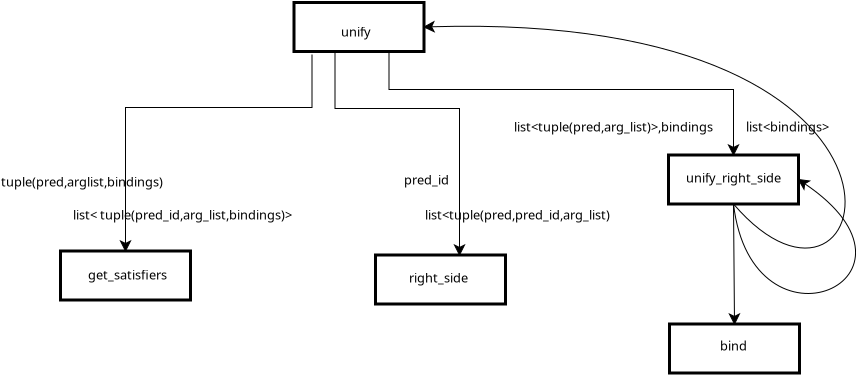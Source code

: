 <?xml version="1.0" encoding="UTF-8"?>
<dia:diagram xmlns:dia="http://www.lysator.liu.se/~alla/dia/">
  <dia:layer name="Background" visible="true">
    <dia:object type="Standard - Box" version="0" id="O0">
      <dia:attribute name="obj_pos">
        <dia:point val="15.6,5.45"/>
      </dia:attribute>
      <dia:attribute name="obj_bb">
        <dia:rectangle val="15.525,5.375;22.175,7.975"/>
      </dia:attribute>
      <dia:attribute name="elem_corner">
        <dia:point val="15.6,5.45"/>
      </dia:attribute>
      <dia:attribute name="elem_width">
        <dia:real val="6.5"/>
      </dia:attribute>
      <dia:attribute name="elem_height">
        <dia:real val="2.45"/>
      </dia:attribute>
      <dia:attribute name="border_width">
        <dia:real val="0.15"/>
      </dia:attribute>
      <dia:attribute name="show_background">
        <dia:boolean val="true"/>
      </dia:attribute>
    </dia:object>
    <dia:object type="Standard - Text" version="0" id="O1">
      <dia:attribute name="obj_pos">
        <dia:point val="17.95,7.15"/>
      </dia:attribute>
      <dia:attribute name="obj_bb">
        <dia:rectangle val="17.933,6.582;19.35,7.585"/>
      </dia:attribute>
      <dia:attribute name="text">
        <dia:composite type="text">
          <dia:attribute name="string">
            <dia:string>#unify#</dia:string>
          </dia:attribute>
          <dia:attribute name="font">
            <dia:font family="sans" style="0" name="Helvetica"/>
          </dia:attribute>
          <dia:attribute name="height">
            <dia:real val="0.8"/>
          </dia:attribute>
          <dia:attribute name="pos">
            <dia:point val="17.95,7.15"/>
          </dia:attribute>
          <dia:attribute name="color">
            <dia:color val="#000000"/>
          </dia:attribute>
          <dia:attribute name="alignment">
            <dia:enum val="0"/>
          </dia:attribute>
        </dia:composite>
      </dia:attribute>
    </dia:object>
    <dia:object type="Standard - Line" version="0" id="O2">
      <dia:attribute name="obj_pos">
        <dia:point val="37.575,15.525"/>
      </dia:attribute>
      <dia:attribute name="obj_bb">
        <dia:rectangle val="37.125,15.525;38.125,21.529"/>
      </dia:attribute>
      <dia:attribute name="conn_endpoints">
        <dia:point val="37.575,15.525"/>
        <dia:point val="37.625,21.525"/>
      </dia:attribute>
      <dia:attribute name="numcp">
        <dia:int val="1"/>
      </dia:attribute>
      <dia:attribute name="line_width">
        <dia:real val="0"/>
      </dia:attribute>
      <dia:attribute name="end_arrow">
        <dia:enum val="22"/>
      </dia:attribute>
      <dia:attribute name="end_arrow_length">
        <dia:real val="0.5"/>
      </dia:attribute>
      <dia:attribute name="end_arrow_width">
        <dia:real val="0.5"/>
      </dia:attribute>
      <dia:connections>
        <dia:connection handle="0" to="O5" connection="6"/>
        <dia:connection handle="1" to="O11" connection="1"/>
      </dia:connections>
    </dia:object>
    <dia:object type="Standard - BezierLine" version="0" id="O3">
      <dia:attribute name="obj_pos">
        <dia:point val="37.575,15.525"/>
      </dia:attribute>
      <dia:attribute name="obj_bb">
        <dia:rectangle val="22.085,6.175;43.127,17.729"/>
      </dia:attribute>
      <dia:attribute name="bez_points">
        <dia:point val="37.575,15.525"/>
        <dia:point val="44.7,23.85"/>
        <dia:point val="49.558,5.85"/>
        <dia:point val="22.1,6.675"/>
      </dia:attribute>
      <dia:attribute name="corner_types">
        <dia:enum val="0"/>
        <dia:enum val="0"/>
      </dia:attribute>
      <dia:attribute name="line_width">
        <dia:real val="0"/>
      </dia:attribute>
      <dia:attribute name="end_arrow">
        <dia:enum val="22"/>
      </dia:attribute>
      <dia:attribute name="end_arrow_length">
        <dia:real val="0.5"/>
      </dia:attribute>
      <dia:attribute name="end_arrow_width">
        <dia:real val="0.5"/>
      </dia:attribute>
      <dia:connections>
        <dia:connection handle="0" to="O5" connection="6"/>
        <dia:connection handle="3" to="O0" connection="4"/>
      </dia:connections>
    </dia:object>
    <dia:object type="Standard - BezierLine" version="0" id="O4">
      <dia:attribute name="obj_pos">
        <dia:point val="37.575,15.525"/>
      </dia:attribute>
      <dia:attribute name="obj_bb">
        <dia:rectangle val="37.575,13.886;43.556,19.986"/>
      </dia:attribute>
      <dia:attribute name="bez_points">
        <dia:point val="37.575,15.525"/>
        <dia:point val="38.508,23.55"/>
        <dia:point val="48.158,19.25"/>
        <dia:point val="40.825,14.3"/>
      </dia:attribute>
      <dia:attribute name="corner_types">
        <dia:enum val="0"/>
        <dia:enum val="0"/>
      </dia:attribute>
      <dia:attribute name="line_width">
        <dia:real val="0"/>
      </dia:attribute>
      <dia:attribute name="end_arrow">
        <dia:enum val="22"/>
      </dia:attribute>
      <dia:attribute name="end_arrow_length">
        <dia:real val="0.5"/>
      </dia:attribute>
      <dia:attribute name="end_arrow_width">
        <dia:real val="0.5"/>
      </dia:attribute>
      <dia:connections>
        <dia:connection handle="0" to="O5" connection="6"/>
        <dia:connection handle="3" to="O5" connection="4"/>
      </dia:connections>
    </dia:object>
    <dia:group>
      <dia:object type="Standard - Box" version="0" id="O5">
        <dia:attribute name="obj_pos">
          <dia:point val="34.325,13.075"/>
        </dia:attribute>
        <dia:attribute name="obj_bb">
          <dia:rectangle val="34.25,13;40.9,15.6"/>
        </dia:attribute>
        <dia:attribute name="elem_corner">
          <dia:point val="34.325,13.075"/>
        </dia:attribute>
        <dia:attribute name="elem_width">
          <dia:real val="6.5"/>
        </dia:attribute>
        <dia:attribute name="elem_height">
          <dia:real val="2.45"/>
        </dia:attribute>
        <dia:attribute name="border_width">
          <dia:real val="0.15"/>
        </dia:attribute>
        <dia:attribute name="show_background">
          <dia:boolean val="true"/>
        </dia:attribute>
      </dia:object>
      <dia:object type="Standard - Text" version="0" id="O6">
        <dia:attribute name="obj_pos">
          <dia:point val="35.2,14.45"/>
        </dia:attribute>
        <dia:attribute name="obj_bb">
          <dia:rectangle val="35.2,13.9;39.85,14.85"/>
        </dia:attribute>
        <dia:attribute name="text">
          <dia:composite type="text">
            <dia:attribute name="string">
              <dia:string>#unify_right_side#</dia:string>
            </dia:attribute>
            <dia:attribute name="font">
              <dia:font family="sans" style="0" name="Helvetica"/>
            </dia:attribute>
            <dia:attribute name="height">
              <dia:real val="0.8"/>
            </dia:attribute>
            <dia:attribute name="pos">
              <dia:point val="35.2,14.45"/>
            </dia:attribute>
            <dia:attribute name="color">
              <dia:color val="#000000"/>
            </dia:attribute>
            <dia:attribute name="alignment">
              <dia:enum val="0"/>
            </dia:attribute>
          </dia:composite>
        </dia:attribute>
      </dia:object>
    </dia:group>
    <dia:group>
      <dia:object type="Standard - Box" version="0" id="O7">
        <dia:attribute name="obj_pos">
          <dia:point val="19.675,18.075"/>
        </dia:attribute>
        <dia:attribute name="obj_bb">
          <dia:rectangle val="19.6,18;26.25,20.6"/>
        </dia:attribute>
        <dia:attribute name="elem_corner">
          <dia:point val="19.675,18.075"/>
        </dia:attribute>
        <dia:attribute name="elem_width">
          <dia:real val="6.5"/>
        </dia:attribute>
        <dia:attribute name="elem_height">
          <dia:real val="2.45"/>
        </dia:attribute>
        <dia:attribute name="border_width">
          <dia:real val="0.15"/>
        </dia:attribute>
        <dia:attribute name="show_background">
          <dia:boolean val="true"/>
        </dia:attribute>
      </dia:object>
      <dia:object type="Standard - Text" version="0" id="O8">
        <dia:attribute name="obj_pos">
          <dia:point val="21.35,19.45"/>
        </dia:attribute>
        <dia:attribute name="obj_bb">
          <dia:rectangle val="21.35,18.9;24.3,19.85"/>
        </dia:attribute>
        <dia:attribute name="text">
          <dia:composite type="text">
            <dia:attribute name="string">
              <dia:string>#right_side#</dia:string>
            </dia:attribute>
            <dia:attribute name="font">
              <dia:font family="sans" style="0" name="Helvetica"/>
            </dia:attribute>
            <dia:attribute name="height">
              <dia:real val="0.8"/>
            </dia:attribute>
            <dia:attribute name="pos">
              <dia:point val="21.35,19.45"/>
            </dia:attribute>
            <dia:attribute name="color">
              <dia:color val="#000000"/>
            </dia:attribute>
            <dia:attribute name="alignment">
              <dia:enum val="0"/>
            </dia:attribute>
          </dia:composite>
        </dia:attribute>
      </dia:object>
    </dia:group>
    <dia:group>
      <dia:object type="Standard - Box" version="0" id="O9">
        <dia:attribute name="obj_pos">
          <dia:point val="3.925,17.875"/>
        </dia:attribute>
        <dia:attribute name="obj_bb">
          <dia:rectangle val="3.85,17.8;10.5,20.4"/>
        </dia:attribute>
        <dia:attribute name="elem_corner">
          <dia:point val="3.925,17.875"/>
        </dia:attribute>
        <dia:attribute name="elem_width">
          <dia:real val="6.5"/>
        </dia:attribute>
        <dia:attribute name="elem_height">
          <dia:real val="2.45"/>
        </dia:attribute>
        <dia:attribute name="border_width">
          <dia:real val="0.15"/>
        </dia:attribute>
        <dia:attribute name="show_background">
          <dia:boolean val="true"/>
        </dia:attribute>
      </dia:object>
      <dia:object type="Standard - Text" version="0" id="O10">
        <dia:attribute name="obj_pos">
          <dia:point val="5.3,19.3"/>
        </dia:attribute>
        <dia:attribute name="obj_bb">
          <dia:rectangle val="5.3,18.75;9.35,19.7"/>
        </dia:attribute>
        <dia:attribute name="text">
          <dia:composite type="text">
            <dia:attribute name="string">
              <dia:string>#get_satisfiers#</dia:string>
            </dia:attribute>
            <dia:attribute name="font">
              <dia:font family="sans" style="0" name="Helvetica"/>
            </dia:attribute>
            <dia:attribute name="height">
              <dia:real val="0.8"/>
            </dia:attribute>
            <dia:attribute name="pos">
              <dia:point val="5.3,19.3"/>
            </dia:attribute>
            <dia:attribute name="color">
              <dia:color val="#000000"/>
            </dia:attribute>
            <dia:attribute name="alignment">
              <dia:enum val="0"/>
            </dia:attribute>
          </dia:composite>
        </dia:attribute>
      </dia:object>
    </dia:group>
    <dia:group>
      <dia:object type="Standard - Box" version="0" id="O11">
        <dia:attribute name="obj_pos">
          <dia:point val="34.375,21.525"/>
        </dia:attribute>
        <dia:attribute name="obj_bb">
          <dia:rectangle val="34.3,21.45;40.95,24.05"/>
        </dia:attribute>
        <dia:attribute name="elem_corner">
          <dia:point val="34.375,21.525"/>
        </dia:attribute>
        <dia:attribute name="elem_width">
          <dia:real val="6.5"/>
        </dia:attribute>
        <dia:attribute name="elem_height">
          <dia:real val="2.45"/>
        </dia:attribute>
        <dia:attribute name="border_width">
          <dia:real val="0.15"/>
        </dia:attribute>
        <dia:attribute name="show_background">
          <dia:boolean val="true"/>
        </dia:attribute>
      </dia:object>
      <dia:object type="Standard - Text" version="0" id="O12">
        <dia:attribute name="obj_pos">
          <dia:point val="36.9,22.85"/>
        </dia:attribute>
        <dia:attribute name="obj_bb">
          <dia:rectangle val="36.9,22.3;38.2,23.25"/>
        </dia:attribute>
        <dia:attribute name="text">
          <dia:composite type="text">
            <dia:attribute name="string">
              <dia:string>#bind#</dia:string>
            </dia:attribute>
            <dia:attribute name="font">
              <dia:font family="sans" style="0" name="Helvetica"/>
            </dia:attribute>
            <dia:attribute name="height">
              <dia:real val="0.8"/>
            </dia:attribute>
            <dia:attribute name="pos">
              <dia:point val="36.9,22.85"/>
            </dia:attribute>
            <dia:attribute name="color">
              <dia:color val="#000000"/>
            </dia:attribute>
            <dia:attribute name="alignment">
              <dia:enum val="0"/>
            </dia:attribute>
          </dia:composite>
        </dia:attribute>
      </dia:object>
    </dia:group>
    <dia:object type="Standard - Text" version="0" id="O13">
      <dia:attribute name="obj_pos">
        <dia:point val="0.95,14.65"/>
      </dia:attribute>
      <dia:attribute name="obj_bb">
        <dia:rectangle val="0.95,14.082;9.168,15.085"/>
      </dia:attribute>
      <dia:attribute name="text">
        <dia:composite type="text">
          <dia:attribute name="string">
            <dia:string>#tuple(pred,arglist,bindings)#</dia:string>
          </dia:attribute>
          <dia:attribute name="font">
            <dia:font family="sans" style="0" name="Helvetica"/>
          </dia:attribute>
          <dia:attribute name="height">
            <dia:real val="0.8"/>
          </dia:attribute>
          <dia:attribute name="pos">
            <dia:point val="0.95,14.65"/>
          </dia:attribute>
          <dia:attribute name="color">
            <dia:color val="#000000"/>
          </dia:attribute>
          <dia:attribute name="alignment">
            <dia:enum val="0"/>
          </dia:attribute>
        </dia:composite>
      </dia:attribute>
    </dia:object>
    <dia:object type="Standard - Text" version="0" id="O14">
      <dia:attribute name="obj_pos">
        <dia:point val="11.1,15.9"/>
      </dia:attribute>
      <dia:attribute name="obj_bb">
        <dia:rectangle val="11.082,15.332;11.1,16.335"/>
      </dia:attribute>
      <dia:attribute name="text">
        <dia:composite type="text">
          <dia:attribute name="string">
            <dia:string>##</dia:string>
          </dia:attribute>
          <dia:attribute name="font">
            <dia:font family="sans" style="0" name="Helvetica"/>
          </dia:attribute>
          <dia:attribute name="height">
            <dia:real val="0.8"/>
          </dia:attribute>
          <dia:attribute name="pos">
            <dia:point val="11.1,15.9"/>
          </dia:attribute>
          <dia:attribute name="color">
            <dia:color val="#000000"/>
          </dia:attribute>
          <dia:attribute name="alignment">
            <dia:enum val="0"/>
          </dia:attribute>
        </dia:composite>
      </dia:attribute>
    </dia:object>
    <dia:object type="Standard - Text" version="0" id="O15">
      <dia:attribute name="obj_pos">
        <dia:point val="4.55,16.3"/>
      </dia:attribute>
      <dia:attribute name="obj_bb">
        <dia:rectangle val="4.55,15.732;15.867,16.735"/>
      </dia:attribute>
      <dia:attribute name="text">
        <dia:composite type="text">
          <dia:attribute name="string">
            <dia:string>#list&lt; tuple(pred_id,arg_list,bindings)&gt;#</dia:string>
          </dia:attribute>
          <dia:attribute name="font">
            <dia:font family="sans" style="0" name="Helvetica"/>
          </dia:attribute>
          <dia:attribute name="height">
            <dia:real val="0.8"/>
          </dia:attribute>
          <dia:attribute name="pos">
            <dia:point val="4.55,16.3"/>
          </dia:attribute>
          <dia:attribute name="color">
            <dia:color val="#000000"/>
          </dia:attribute>
          <dia:attribute name="alignment">
            <dia:enum val="0"/>
          </dia:attribute>
        </dia:composite>
      </dia:attribute>
    </dia:object>
    <dia:object type="Standard - ZigZagLine" version="0" id="O16">
      <dia:attribute name="obj_pos">
        <dia:point val="16.5,8.05"/>
      </dia:attribute>
      <dia:attribute name="obj_bb">
        <dia:rectangle val="6.675,8.05;16.5,17.875"/>
      </dia:attribute>
      <dia:attribute name="orth_points">
        <dia:point val="16.5,8.05"/>
        <dia:point val="16.5,10.7"/>
        <dia:point val="7.175,10.7"/>
        <dia:point val="7.175,17.875"/>
      </dia:attribute>
      <dia:attribute name="orth_orient">
        <dia:enum val="1"/>
        <dia:enum val="0"/>
        <dia:enum val="1"/>
      </dia:attribute>
      <dia:attribute name="autorouting">
        <dia:boolean val="false"/>
      </dia:attribute>
      <dia:attribute name="line_width">
        <dia:real val="0"/>
      </dia:attribute>
      <dia:attribute name="end_arrow">
        <dia:enum val="22"/>
      </dia:attribute>
      <dia:attribute name="end_arrow_length">
        <dia:real val="0.5"/>
      </dia:attribute>
      <dia:attribute name="end_arrow_width">
        <dia:real val="0.5"/>
      </dia:attribute>
      <dia:connections>
        <dia:connection handle="1" to="O9" connection="1"/>
      </dia:connections>
    </dia:object>
    <dia:object type="Standard - ZigZagLine" version="0" id="O17">
      <dia:attribute name="obj_pos">
        <dia:point val="17.65,7.95"/>
      </dia:attribute>
      <dia:attribute name="obj_bb">
        <dia:rectangle val="17.65,7.95;24.375,18.075"/>
      </dia:attribute>
      <dia:attribute name="orth_points">
        <dia:point val="17.65,7.95"/>
        <dia:point val="17.65,10.75"/>
        <dia:point val="23.875,10.75"/>
        <dia:point val="23.875,18.075"/>
      </dia:attribute>
      <dia:attribute name="orth_orient">
        <dia:enum val="1"/>
        <dia:enum val="0"/>
        <dia:enum val="1"/>
      </dia:attribute>
      <dia:attribute name="autorouting">
        <dia:boolean val="false"/>
      </dia:attribute>
      <dia:attribute name="line_width">
        <dia:real val="0"/>
      </dia:attribute>
      <dia:attribute name="end_arrow">
        <dia:enum val="22"/>
      </dia:attribute>
      <dia:attribute name="end_arrow_length">
        <dia:real val="0.5"/>
      </dia:attribute>
      <dia:attribute name="end_arrow_width">
        <dia:real val="0.5"/>
      </dia:attribute>
    </dia:object>
    <dia:object type="Standard - ZigZagLine" version="0" id="O18">
      <dia:attribute name="obj_pos">
        <dia:point val="20.35,7.95"/>
      </dia:attribute>
      <dia:attribute name="obj_bb">
        <dia:rectangle val="20.35,7.95;38.075,13.075"/>
      </dia:attribute>
      <dia:attribute name="orth_points">
        <dia:point val="20.35,7.95"/>
        <dia:point val="20.35,9.8"/>
        <dia:point val="37.575,9.8"/>
        <dia:point val="37.575,13.075"/>
      </dia:attribute>
      <dia:attribute name="orth_orient">
        <dia:enum val="1"/>
        <dia:enum val="0"/>
        <dia:enum val="1"/>
      </dia:attribute>
      <dia:attribute name="autorouting">
        <dia:boolean val="false"/>
      </dia:attribute>
      <dia:attribute name="line_width">
        <dia:real val="0"/>
      </dia:attribute>
      <dia:attribute name="end_arrow">
        <dia:enum val="22"/>
      </dia:attribute>
      <dia:attribute name="end_arrow_length">
        <dia:real val="0.5"/>
      </dia:attribute>
      <dia:attribute name="end_arrow_width">
        <dia:real val="0.5"/>
      </dia:attribute>
      <dia:connections>
        <dia:connection handle="1" to="O5" connection="1"/>
      </dia:connections>
    </dia:object>
    <dia:object type="Standard - Text" version="0" id="O19">
      <dia:attribute name="obj_pos">
        <dia:point val="21.1,14.55"/>
      </dia:attribute>
      <dia:attribute name="obj_bb">
        <dia:rectangle val="21.1,13.982;23.418,14.985"/>
      </dia:attribute>
      <dia:attribute name="text">
        <dia:composite type="text">
          <dia:attribute name="string">
            <dia:string>#pred_id#</dia:string>
          </dia:attribute>
          <dia:attribute name="font">
            <dia:font family="sans" style="0" name="Helvetica"/>
          </dia:attribute>
          <dia:attribute name="height">
            <dia:real val="0.8"/>
          </dia:attribute>
          <dia:attribute name="pos">
            <dia:point val="21.1,14.55"/>
          </dia:attribute>
          <dia:attribute name="color">
            <dia:color val="#000000"/>
          </dia:attribute>
          <dia:attribute name="alignment">
            <dia:enum val="0"/>
          </dia:attribute>
        </dia:composite>
      </dia:attribute>
    </dia:object>
    <dia:object type="Standard - Text" version="0" id="O20">
      <dia:attribute name="obj_pos">
        <dia:point val="21.1,16.2"/>
      </dia:attribute>
      <dia:attribute name="obj_bb">
        <dia:rectangle val="21.082,15.633;21.1,16.635"/>
      </dia:attribute>
      <dia:attribute name="text">
        <dia:composite type="text">
          <dia:attribute name="string">
            <dia:string>##</dia:string>
          </dia:attribute>
          <dia:attribute name="font">
            <dia:font family="sans" style="0" name="Helvetica"/>
          </dia:attribute>
          <dia:attribute name="height">
            <dia:real val="0.8"/>
          </dia:attribute>
          <dia:attribute name="pos">
            <dia:point val="21.1,16.2"/>
          </dia:attribute>
          <dia:attribute name="color">
            <dia:color val="#000000"/>
          </dia:attribute>
          <dia:attribute name="alignment">
            <dia:enum val="0"/>
          </dia:attribute>
        </dia:composite>
      </dia:attribute>
    </dia:object>
    <dia:object type="Standard - Text" version="0" id="O21">
      <dia:attribute name="obj_pos">
        <dia:point val="22.15,16.3"/>
      </dia:attribute>
      <dia:attribute name="obj_bb">
        <dia:rectangle val="22.15,15.732;31.718,16.735"/>
      </dia:attribute>
      <dia:attribute name="text">
        <dia:composite type="text">
          <dia:attribute name="string">
            <dia:string>#list&lt;tuple(pred,pred_id,arg_list)#</dia:string>
          </dia:attribute>
          <dia:attribute name="font">
            <dia:font family="sans" style="0" name="Helvetica"/>
          </dia:attribute>
          <dia:attribute name="height">
            <dia:real val="0.8"/>
          </dia:attribute>
          <dia:attribute name="pos">
            <dia:point val="22.15,16.3"/>
          </dia:attribute>
          <dia:attribute name="color">
            <dia:color val="#000000"/>
          </dia:attribute>
          <dia:attribute name="alignment">
            <dia:enum val="0"/>
          </dia:attribute>
        </dia:composite>
      </dia:attribute>
    </dia:object>
    <dia:object type="Standard - Text" version="0" id="O22">
      <dia:attribute name="obj_pos">
        <dia:point val="26.6,11.9"/>
      </dia:attribute>
      <dia:attribute name="obj_bb">
        <dia:rectangle val="26.6,11.332;37.068,12.335"/>
      </dia:attribute>
      <dia:attribute name="text">
        <dia:composite type="text">
          <dia:attribute name="string">
            <dia:string>#list&lt;tuple(pred,arg_list)&gt;,bindings #</dia:string>
          </dia:attribute>
          <dia:attribute name="font">
            <dia:font family="sans" style="0" name="Helvetica"/>
          </dia:attribute>
          <dia:attribute name="height">
            <dia:real val="0.8"/>
          </dia:attribute>
          <dia:attribute name="pos">
            <dia:point val="26.6,11.9"/>
          </dia:attribute>
          <dia:attribute name="color">
            <dia:color val="#000000"/>
          </dia:attribute>
          <dia:attribute name="alignment">
            <dia:enum val="0"/>
          </dia:attribute>
        </dia:composite>
      </dia:attribute>
    </dia:object>
    <dia:object type="Standard - Text" version="0" id="O23">
      <dia:attribute name="obj_pos">
        <dia:point val="38.2,11.9"/>
      </dia:attribute>
      <dia:attribute name="obj_bb">
        <dia:rectangle val="38.2,11.332;42.517,12.335"/>
      </dia:attribute>
      <dia:attribute name="text">
        <dia:composite type="text">
          <dia:attribute name="string">
            <dia:string>#list&lt;bindings&gt;#</dia:string>
          </dia:attribute>
          <dia:attribute name="font">
            <dia:font family="sans" style="0" name="Helvetica"/>
          </dia:attribute>
          <dia:attribute name="height">
            <dia:real val="0.8"/>
          </dia:attribute>
          <dia:attribute name="pos">
            <dia:point val="38.2,11.9"/>
          </dia:attribute>
          <dia:attribute name="color">
            <dia:color val="#000000"/>
          </dia:attribute>
          <dia:attribute name="alignment">
            <dia:enum val="0"/>
          </dia:attribute>
        </dia:composite>
      </dia:attribute>
    </dia:object>
  </dia:layer>
</dia:diagram>
